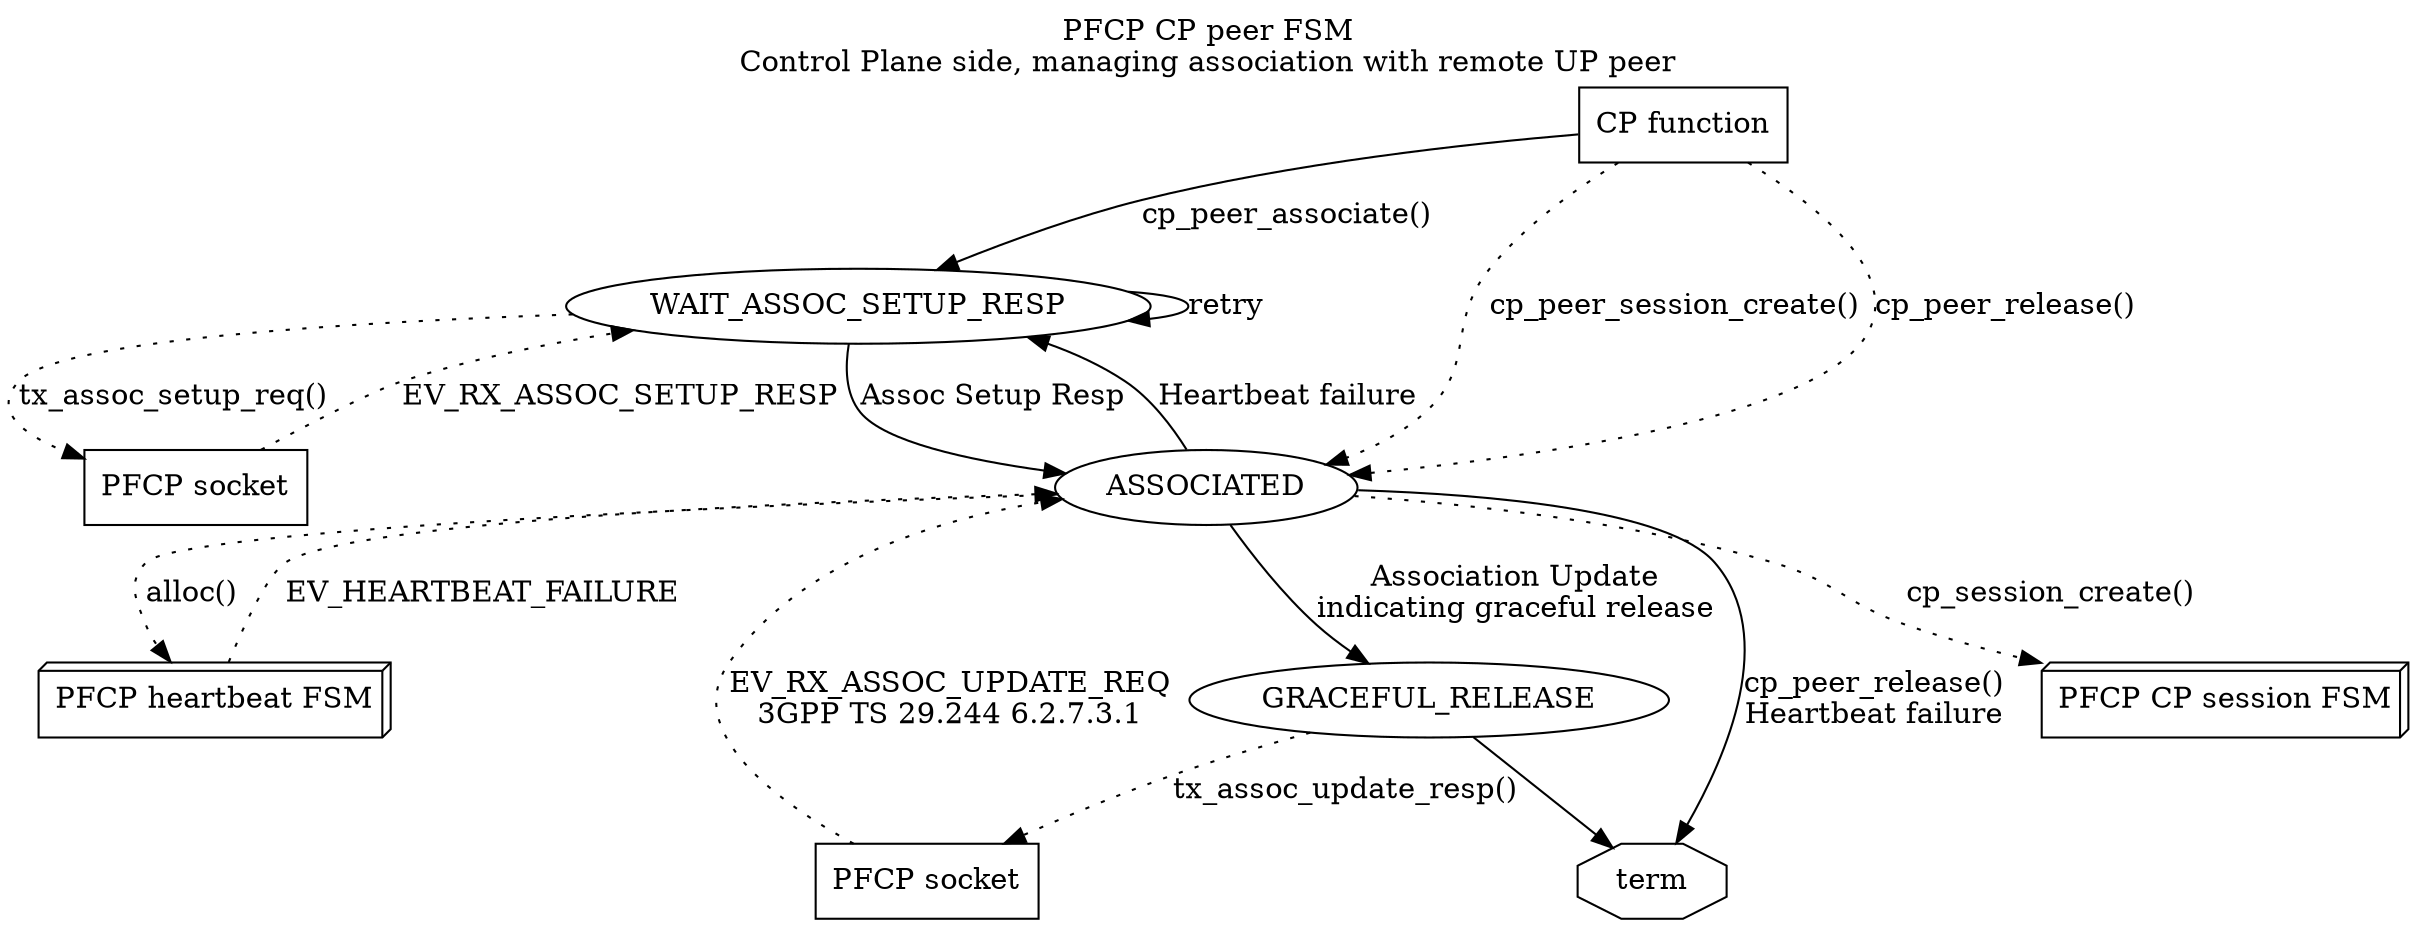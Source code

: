 digraph G {
rankdir=TB
labelloc=t; label="PFCP CP peer FSM\nControl Plane side, managing association with remote UP peer"

cp [label="CP function",shape="box"]

cp -> WAIT_ASSOC_SETUP_RESP [label="cp_peer_associate()"]

txrx [label="PFCP socket",shape="box"]
WAIT_ASSOC_SETUP_RESP -> txrx [label="tx_assoc_setup_req()",style=dotted]
txrx -> WAIT_ASSOC_SETUP_RESP [label="EV_RX_ASSOC_SETUP_RESP",style=dotted]
WAIT_ASSOC_SETUP_RESP -> ASSOCIATED [label="Assoc Setup Resp"]

WAIT_ASSOC_SETUP_RESP -> WAIT_ASSOC_SETUP_RESP [label="retry"]

heartbeat [label="PFCP heartbeat FSM",shape=box3d]
ASSOCIATED -> heartbeat [label="alloc()",style=dotted]
heartbeat -> ASSOCIATED [label="EV_HEARTBEAT_FAILURE",style=dotted]

txrx2 [label="PFCP socket",shape="box"]
txrx2 -> ASSOCIATED [label="EV_RX_ASSOC_UPDATE_REQ\n3GPP TS 29.244 6.2.7.3.1",style=dotted]
GRACEFUL_RELEASE -> txrx2 [label="tx_assoc_update_resp()",style=dotted]

cp_session [label="PFCP CP session FSM",shape=box3d]
cp -> ASSOCIATED [label="cp_peer_session_create()",style=dotted]
ASSOCIATED -> cp_session [label="cp_session_create()",style=dotted]
cp -> cp_session [style=invisible,arrowhead=none]

ASSOCIATED -> GRACEFUL_RELEASE [label="Association Update\nindicating graceful release"]

cp -> ASSOCIATED [label="cp_peer_release()",style=dotted]
ASSOCIATED -> term [label="cp_peer_release()\nHeartbeat failure"]

ASSOCIATED -> WAIT_ASSOC_SETUP_RESP [label="Heartbeat failure"]

GRACEFUL_RELEASE -> term
term [shape="octagon"]

}
